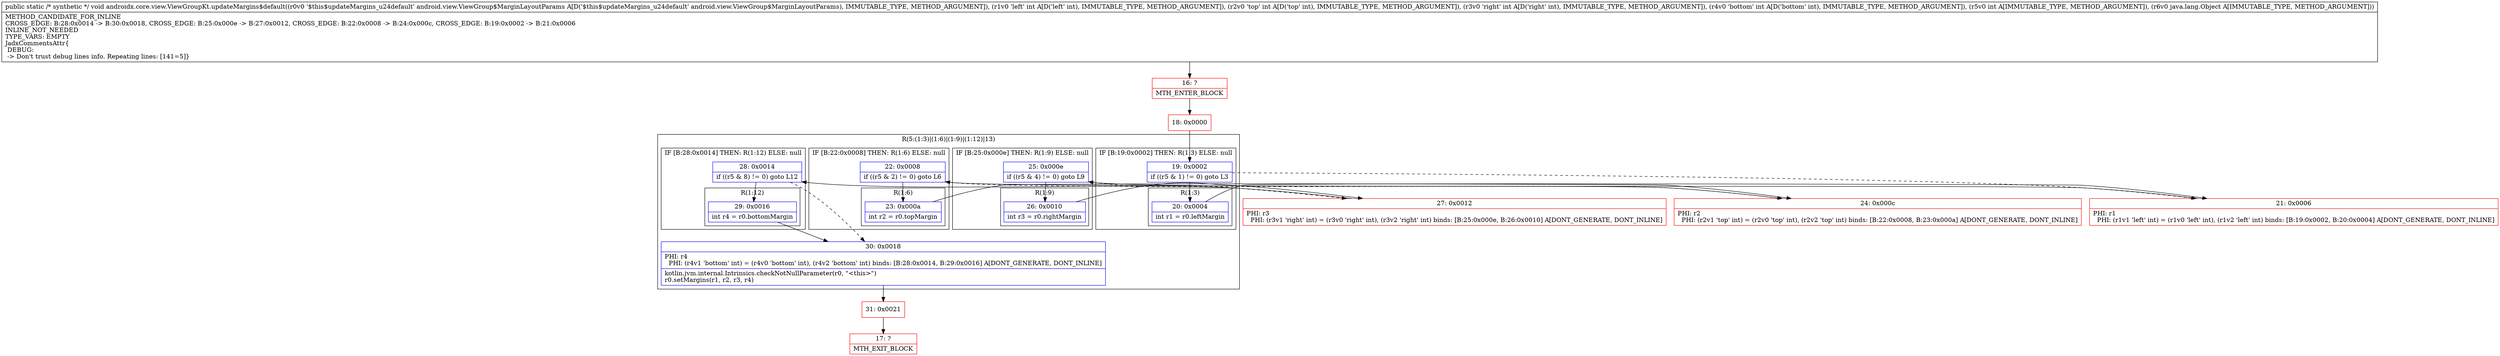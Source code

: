 digraph "CFG forandroidx.core.view.ViewGroupKt.updateMargins$default(Landroid\/view\/ViewGroup$MarginLayoutParams;IIIIILjava\/lang\/Object;)V" {
subgraph cluster_Region_358546447 {
label = "R(5:(1:3)|(1:6)|(1:9)|(1:12)|13)";
node [shape=record,color=blue];
subgraph cluster_IfRegion_2085495876 {
label = "IF [B:19:0x0002] THEN: R(1:3) ELSE: null";
node [shape=record,color=blue];
Node_19 [shape=record,label="{19\:\ 0x0002|if ((r5 & 1) != 0) goto L3\l}"];
subgraph cluster_Region_701553964 {
label = "R(1:3)";
node [shape=record,color=blue];
Node_20 [shape=record,label="{20\:\ 0x0004|int r1 = r0.leftMargin\l}"];
}
}
subgraph cluster_IfRegion_87566622 {
label = "IF [B:22:0x0008] THEN: R(1:6) ELSE: null";
node [shape=record,color=blue];
Node_22 [shape=record,label="{22\:\ 0x0008|if ((r5 & 2) != 0) goto L6\l}"];
subgraph cluster_Region_1743000370 {
label = "R(1:6)";
node [shape=record,color=blue];
Node_23 [shape=record,label="{23\:\ 0x000a|int r2 = r0.topMargin\l}"];
}
}
subgraph cluster_IfRegion_1778743182 {
label = "IF [B:25:0x000e] THEN: R(1:9) ELSE: null";
node [shape=record,color=blue];
Node_25 [shape=record,label="{25\:\ 0x000e|if ((r5 & 4) != 0) goto L9\l}"];
subgraph cluster_Region_1158934111 {
label = "R(1:9)";
node [shape=record,color=blue];
Node_26 [shape=record,label="{26\:\ 0x0010|int r3 = r0.rightMargin\l}"];
}
}
subgraph cluster_IfRegion_27746106 {
label = "IF [B:28:0x0014] THEN: R(1:12) ELSE: null";
node [shape=record,color=blue];
Node_28 [shape=record,label="{28\:\ 0x0014|if ((r5 & 8) != 0) goto L12\l}"];
subgraph cluster_Region_1184735679 {
label = "R(1:12)";
node [shape=record,color=blue];
Node_29 [shape=record,label="{29\:\ 0x0016|int r4 = r0.bottomMargin\l}"];
}
}
Node_30 [shape=record,label="{30\:\ 0x0018|PHI: r4 \l  PHI: (r4v1 'bottom' int) = (r4v0 'bottom' int), (r4v2 'bottom' int) binds: [B:28:0x0014, B:29:0x0016] A[DONT_GENERATE, DONT_INLINE]\l|kotlin.jvm.internal.Intrinsics.checkNotNullParameter(r0, \"\<this\>\")\lr0.setMargins(r1, r2, r3, r4)\l}"];
}
Node_16 [shape=record,color=red,label="{16\:\ ?|MTH_ENTER_BLOCK\l}"];
Node_18 [shape=record,color=red,label="{18\:\ 0x0000}"];
Node_21 [shape=record,color=red,label="{21\:\ 0x0006|PHI: r1 \l  PHI: (r1v1 'left' int) = (r1v0 'left' int), (r1v2 'left' int) binds: [B:19:0x0002, B:20:0x0004] A[DONT_GENERATE, DONT_INLINE]\l}"];
Node_24 [shape=record,color=red,label="{24\:\ 0x000c|PHI: r2 \l  PHI: (r2v1 'top' int) = (r2v0 'top' int), (r2v2 'top' int) binds: [B:22:0x0008, B:23:0x000a] A[DONT_GENERATE, DONT_INLINE]\l}"];
Node_27 [shape=record,color=red,label="{27\:\ 0x0012|PHI: r3 \l  PHI: (r3v1 'right' int) = (r3v0 'right' int), (r3v2 'right' int) binds: [B:25:0x000e, B:26:0x0010] A[DONT_GENERATE, DONT_INLINE]\l}"];
Node_31 [shape=record,color=red,label="{31\:\ 0x0021}"];
Node_17 [shape=record,color=red,label="{17\:\ ?|MTH_EXIT_BLOCK\l}"];
MethodNode[shape=record,label="{public static \/* synthetic *\/ void androidx.core.view.ViewGroupKt.updateMargins$default((r0v0 '$this$updateMargins_u24default' android.view.ViewGroup$MarginLayoutParams A[D('$this$updateMargins_u24default' android.view.ViewGroup$MarginLayoutParams), IMMUTABLE_TYPE, METHOD_ARGUMENT]), (r1v0 'left' int A[D('left' int), IMMUTABLE_TYPE, METHOD_ARGUMENT]), (r2v0 'top' int A[D('top' int), IMMUTABLE_TYPE, METHOD_ARGUMENT]), (r3v0 'right' int A[D('right' int), IMMUTABLE_TYPE, METHOD_ARGUMENT]), (r4v0 'bottom' int A[D('bottom' int), IMMUTABLE_TYPE, METHOD_ARGUMENT]), (r5v0 int A[IMMUTABLE_TYPE, METHOD_ARGUMENT]), (r6v0 java.lang.Object A[IMMUTABLE_TYPE, METHOD_ARGUMENT]))  | METHOD_CANDIDATE_FOR_INLINE\lCROSS_EDGE: B:28:0x0014 \-\> B:30:0x0018, CROSS_EDGE: B:25:0x000e \-\> B:27:0x0012, CROSS_EDGE: B:22:0x0008 \-\> B:24:0x000c, CROSS_EDGE: B:19:0x0002 \-\> B:21:0x0006\lINLINE_NOT_NEEDED\lTYPE_VARS: EMPTY\lJadxCommentsAttr\{\l DEBUG: \l \-\> Don't trust debug lines info. Repeating lines: [141=5]\}\l}"];
MethodNode -> Node_16;Node_19 -> Node_20;
Node_19 -> Node_21[style=dashed];
Node_20 -> Node_21;
Node_22 -> Node_23;
Node_22 -> Node_24[style=dashed];
Node_23 -> Node_24;
Node_25 -> Node_26;
Node_25 -> Node_27[style=dashed];
Node_26 -> Node_27;
Node_28 -> Node_29;
Node_28 -> Node_30[style=dashed];
Node_29 -> Node_30;
Node_30 -> Node_31;
Node_16 -> Node_18;
Node_18 -> Node_19;
Node_21 -> Node_22;
Node_24 -> Node_25;
Node_27 -> Node_28;
Node_31 -> Node_17;
}

